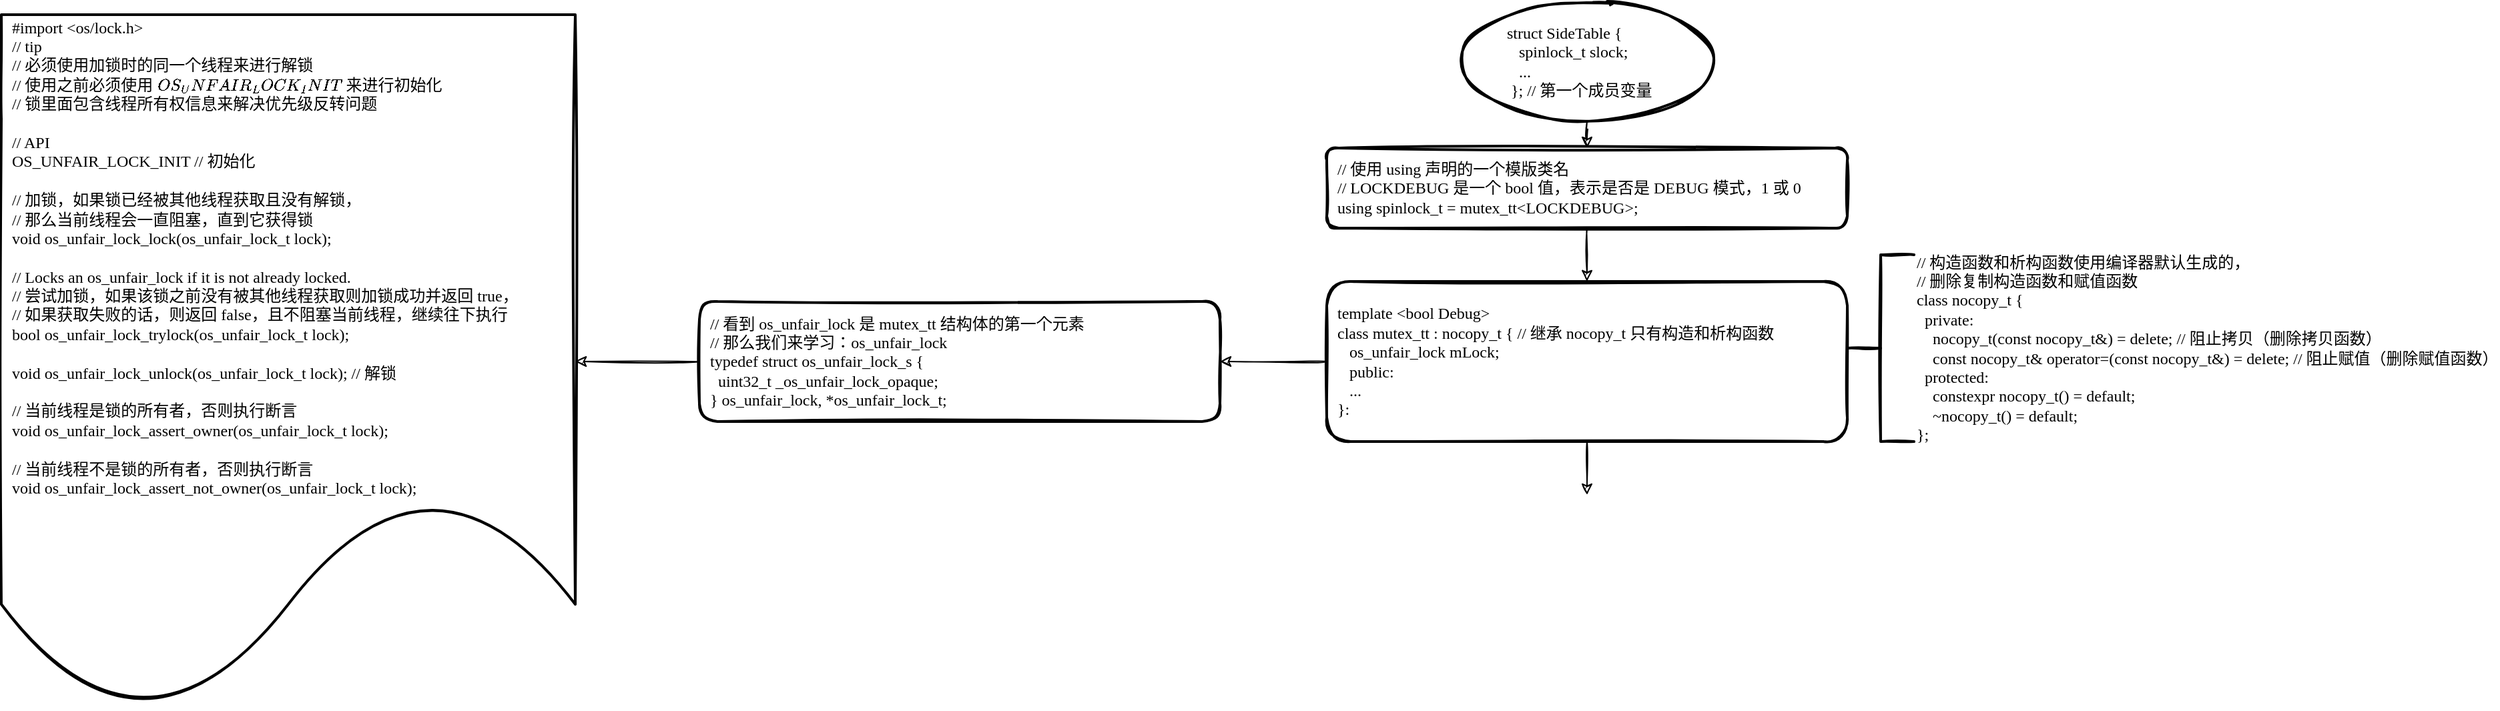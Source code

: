 <mxfile version="13.5.7" type="device"><diagram id="C5RBs43oDa-KdzZeNtuy" name="Page-1"><mxGraphModel dx="2465" dy="887" grid="1" gridSize="10" guides="1" tooltips="1" connect="1" arrows="1" fold="1" page="1" pageScale="1" pageWidth="827" pageHeight="1169" math="0" shadow="0"><root><mxCell id="WIyWlLk6GJQsqaUBKTNV-0"/><mxCell id="WIyWlLk6GJQsqaUBKTNV-1" parent="WIyWlLk6GJQsqaUBKTNV-0"/><mxCell id="8aCPgiJ8LjqY-eTBnq1H-2" value="" style="edgeStyle=orthogonalEdgeStyle;curved=1;rounded=0;sketch=1;orthogonalLoop=1;jettySize=auto;html=1;fontFamily=Comic Sans MS;" edge="1" parent="WIyWlLk6GJQsqaUBKTNV-1" source="8aCPgiJ8LjqY-eTBnq1H-0" target="8aCPgiJ8LjqY-eTBnq1H-1"><mxGeometry relative="1" as="geometry"/></mxCell><mxCell id="8aCPgiJ8LjqY-eTBnq1H-0" value="&lt;div&gt;&amp;nbsp; &amp;nbsp; &amp;nbsp; &amp;nbsp; &amp;nbsp; &amp;nbsp; struct SideTable {&lt;/div&gt;&lt;div&gt;&amp;nbsp; &amp;nbsp; &amp;nbsp; &amp;nbsp; &amp;nbsp; &amp;nbsp; &amp;nbsp; &amp;nbsp;spinlock_t slock;&lt;/div&gt;&lt;div&gt;&amp;nbsp; &amp;nbsp; &amp;nbsp; &amp;nbsp; &amp;nbsp; &amp;nbsp; &amp;nbsp; &amp;nbsp;...&lt;/div&gt;&lt;div&gt;&amp;nbsp; &amp;nbsp; &amp;nbsp; &amp;nbsp; &amp;nbsp; &amp;nbsp; &amp;nbsp;}; // 第一个成员变量&lt;/div&gt;" style="strokeWidth=2;html=1;shape=mxgraph.flowchart.start_1;whiteSpace=wrap;fontFamily=Comic Sans MS;labelBorderColor=none;labelBackgroundColor=none;align=left;sketch=1;rounded=1;" vertex="1" parent="WIyWlLk6GJQsqaUBKTNV-1"><mxGeometry x="290" y="20" width="196" height="90" as="geometry"/></mxCell><mxCell id="8aCPgiJ8LjqY-eTBnq1H-4" value="" style="edgeStyle=orthogonalEdgeStyle;curved=1;rounded=0;sketch=1;orthogonalLoop=1;jettySize=auto;html=1;fontFamily=Comic Sans MS;" edge="1" parent="WIyWlLk6GJQsqaUBKTNV-1" source="8aCPgiJ8LjqY-eTBnq1H-1" target="8aCPgiJ8LjqY-eTBnq1H-3"><mxGeometry relative="1" as="geometry"/></mxCell><mxCell id="8aCPgiJ8LjqY-eTBnq1H-1" value="&amp;nbsp; // 使用 using 声明的一个模版类名&lt;br&gt;&amp;nbsp; //&amp;nbsp;LOCKDEBUG 是一个 bool 值，表示是否是 DEBUG 模式，1 或 0&lt;br&gt;&amp;nbsp; using spinlock_t = mutex_tt&amp;lt;LOCKDEBUG&amp;gt;;" style="whiteSpace=wrap;html=1;fontFamily=Comic Sans MS;align=left;strokeWidth=2;sketch=1;rounded=1;" vertex="1" parent="WIyWlLk6GJQsqaUBKTNV-1"><mxGeometry x="193" y="130" width="390" height="60" as="geometry"/></mxCell><mxCell id="8aCPgiJ8LjqY-eTBnq1H-7" value="" style="edgeStyle=orthogonalEdgeStyle;curved=1;rounded=0;sketch=1;orthogonalLoop=1;jettySize=auto;html=1;fontFamily=Comic Sans MS;" edge="1" parent="WIyWlLk6GJQsqaUBKTNV-1" source="8aCPgiJ8LjqY-eTBnq1H-3"><mxGeometry relative="1" as="geometry"><mxPoint x="388" y="390" as="targetPoint"/></mxGeometry></mxCell><mxCell id="8aCPgiJ8LjqY-eTBnq1H-9" value="" style="edgeStyle=orthogonalEdgeStyle;curved=1;rounded=0;sketch=1;orthogonalLoop=1;jettySize=auto;html=1;fontFamily=Comic Sans MS;" edge="1" parent="WIyWlLk6GJQsqaUBKTNV-1" source="8aCPgiJ8LjqY-eTBnq1H-3" target="8aCPgiJ8LjqY-eTBnq1H-8"><mxGeometry relative="1" as="geometry"/></mxCell><mxCell id="8aCPgiJ8LjqY-eTBnq1H-3" value="&lt;div&gt;&amp;nbsp; template &amp;lt;bool Debug&amp;gt;&lt;/div&gt;&lt;div&gt;&amp;nbsp; class mutex_tt : nocopy_t { // 继承 nocopy_t 只有构造和析构函数&lt;/div&gt;&lt;div&gt;&amp;nbsp; &amp;nbsp; &amp;nbsp;os_unfair_lock mLock;&lt;/div&gt;&lt;div&gt;&amp;nbsp; &amp;nbsp; &amp;nbsp;public:&lt;/div&gt;&lt;div&gt;&amp;nbsp; &amp;nbsp; &amp;nbsp;...&lt;/div&gt;&lt;div&gt;&amp;nbsp; }:&lt;/div&gt;" style="whiteSpace=wrap;html=1;fontFamily=Comic Sans MS;align=left;strokeWidth=2;sketch=1;rounded=1;" vertex="1" parent="WIyWlLk6GJQsqaUBKTNV-1"><mxGeometry x="193" y="230" width="390" height="120" as="geometry"/></mxCell><mxCell id="8aCPgiJ8LjqY-eTBnq1H-5" value="&lt;div&gt;//&amp;nbsp;构造函数和析构函数使用编译器默认生成的，&lt;/div&gt;&lt;div&gt;// 删除复制构造函数和赋值函数&lt;/div&gt;&lt;div&gt;class nocopy_t {&lt;/div&gt;&lt;div&gt;&amp;nbsp; private:&lt;/div&gt;&lt;div&gt;&amp;nbsp; &amp;nbsp; nocopy_t(const nocopy_t&amp;amp;) = delete; // 阻止拷贝（删除拷贝函数）&lt;/div&gt;&lt;div&gt;&amp;nbsp; &amp;nbsp; const nocopy_t&amp;amp; operator=(const nocopy_t&amp;amp;) = delete; // 阻止赋值（删除赋值函数）&lt;/div&gt;&lt;div&gt;&amp;nbsp; protected:&lt;/div&gt;&lt;div&gt;&amp;nbsp; &amp;nbsp; constexpr nocopy_t() = default;&lt;/div&gt;&lt;div&gt;&amp;nbsp; &amp;nbsp; ~nocopy_t() = default;&lt;/div&gt;&lt;div&gt;};&lt;/div&gt;" style="strokeWidth=2;html=1;shape=mxgraph.flowchart.annotation_2;align=left;labelPosition=right;pointerEvents=1;rounded=1;labelBackgroundColor=none;sketch=1;fontFamily=Comic Sans MS;" vertex="1" parent="WIyWlLk6GJQsqaUBKTNV-1"><mxGeometry x="583" y="210" width="50" height="140" as="geometry"/></mxCell><mxCell id="8aCPgiJ8LjqY-eTBnq1H-11" value="" style="edgeStyle=orthogonalEdgeStyle;curved=1;rounded=0;sketch=1;orthogonalLoop=1;jettySize=auto;html=1;fontFamily=Comic Sans MS;" edge="1" parent="WIyWlLk6GJQsqaUBKTNV-1" source="8aCPgiJ8LjqY-eTBnq1H-8" target="8aCPgiJ8LjqY-eTBnq1H-10"><mxGeometry relative="1" as="geometry"/></mxCell><mxCell id="8aCPgiJ8LjqY-eTBnq1H-8" value="&amp;nbsp; // 看到 os_unfair_lock 是 mutex_tt 结构体的第一个元素&lt;br&gt;&amp;nbsp; // 那么我们来学习：os_unfair_lock&lt;br&gt;&lt;div&gt;&amp;nbsp; typedef struct os_unfair_lock_s {&lt;/div&gt;&lt;div&gt;&lt;span&gt;&lt;/span&gt;&amp;nbsp; &amp;nbsp; uint32_t _os_unfair_lock_opaque;&lt;/div&gt;&lt;div&gt;&amp;nbsp; } os_unfair_lock, *os_unfair_lock_t;&lt;/div&gt;" style="whiteSpace=wrap;html=1;fontFamily=Comic Sans MS;align=left;strokeWidth=2;sketch=1;rounded=1;" vertex="1" parent="WIyWlLk6GJQsqaUBKTNV-1"><mxGeometry x="-277" y="245" width="390" height="90" as="geometry"/></mxCell><mxCell id="8aCPgiJ8LjqY-eTBnq1H-10" value="&amp;nbsp;&amp;nbsp;&lt;span&gt;#import &amp;lt;os/lock.h&amp;gt;&lt;br&gt;&amp;nbsp; // tip&lt;br&gt;&lt;/span&gt;&lt;div&gt;&amp;nbsp; // 必须使用加锁时的同一个线程来进行解锁&lt;/div&gt;&lt;div&gt;&amp;nbsp; // 使用之前必须使用 `OS_UNFAIR_LOCK_INIT` 来进行初始化&lt;/div&gt;&lt;div&gt;&amp;nbsp; // 锁里面包含线程所有权信息来解决优先级反转问题&lt;/div&gt;&lt;div&gt;&lt;br&gt;&lt;/div&gt;&lt;div&gt;&amp;nbsp; // API&lt;/div&gt;&lt;div&gt;&amp;nbsp; OS_UNFAIR_LOCK_INIT // 初始化&lt;/div&gt;&lt;div&gt;&amp;nbsp;&amp;nbsp;&lt;/div&gt;&amp;nbsp; // 加锁，如果锁已经被其他线程获取且没有解锁，&lt;br&gt;&amp;nbsp; // 那么当前线程会一直阻塞，直到它获得锁&lt;br&gt;&lt;div&gt;&amp;nbsp; void os_unfair_lock_lock(os_unfair_lock_t lock);&lt;/div&gt;&lt;div&gt;&lt;br&gt;&lt;/div&gt;&lt;div&gt;&amp;nbsp; // Locks an os_unfair_lock if it is not already locked.&lt;/div&gt;&lt;div&gt;&amp;nbsp; // 尝试加锁，如果该锁之前没有被其他线程获取则加锁成功并返回 true，&lt;/div&gt;&lt;div&gt;&amp;nbsp; // 如果获取失败的话，则返回 false，且不阻塞当前线程，继续往下执行&lt;/div&gt;&lt;div&gt;&amp;nbsp; bool os_unfair_lock_trylock(os_unfair_lock_t lock);&lt;/div&gt;&lt;div&gt;&lt;br&gt;&lt;/div&gt;&lt;div&gt;&amp;nbsp; void os_unfair_lock_unlock(os_unfair_lock_t lock); // 解锁&lt;/div&gt;&lt;div&gt;&lt;br&gt;&lt;/div&gt;&lt;div&gt;&amp;nbsp; // 当前线程是锁的所有者，否则执行断言&lt;br&gt;&lt;/div&gt;&lt;div&gt;&amp;nbsp; void os_unfair_lock_assert_owner(os_unfair_lock_t lock);&amp;nbsp;&lt;/div&gt;&lt;div&gt;&lt;br&gt;&lt;/div&gt;&lt;div&gt;&amp;nbsp; // 当前线程不是锁的所有者，否则执行断言&lt;br&gt;&lt;/div&gt;&lt;div&gt;&amp;nbsp; void os_unfair_lock_assert_not_owner(os_unfair_lock_t lock);&amp;nbsp;&lt;/div&gt;" style="shape=document;whiteSpace=wrap;html=1;boundedLbl=1;rounded=1;fontFamily=Comic Sans MS;align=left;strokeWidth=2;sketch=1;" vertex="1" parent="WIyWlLk6GJQsqaUBKTNV-1"><mxGeometry x="-800" y="30" width="430" height="520" as="geometry"/></mxCell></root></mxGraphModel></diagram></mxfile>